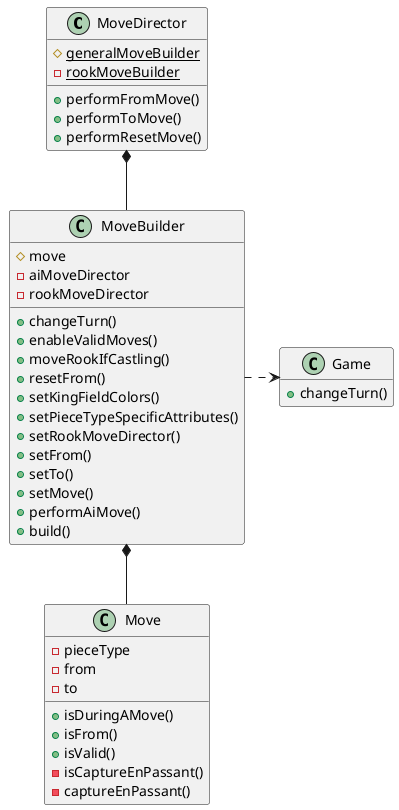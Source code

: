 @startuml

'--------------'
'Hidden members'
'--------------'
hide empty members

'----'
'Move'
'----'
class MoveDirector {
    # {static} generalMoveBuilder
    - {static} rookMoveBuilder
    + performFromMove()
    + performToMove()
    + performResetMove()
}

class MoveBuilder {
    # move
    - aiMoveDirector
    - rookMoveDirector
    + changeTurn()
    + enableValidMoves()
    + moveRookIfCastling()
    + resetFrom()
    + setKingFieldColors()
    + setPieceTypeSpecificAttributes()
    + setRookMoveDirector()
    + setFrom()
    + setTo()
    + setMove()
    + performAiMove()
    + build()
}

class Move {
    - pieceType
    - from
    - to
    + isDuringAMove()
    + isFrom()
    + isValid()
    - isCaptureEnPassant()
    - captureEnPassant()
}

class Game {
    + changeTurn()
}

'---------'
'Relations'
'---------'
MoveDirector *-- MoveBuilder
MoveBuilder *-- Move
MoveBuilder .right.> Game

@enduml
